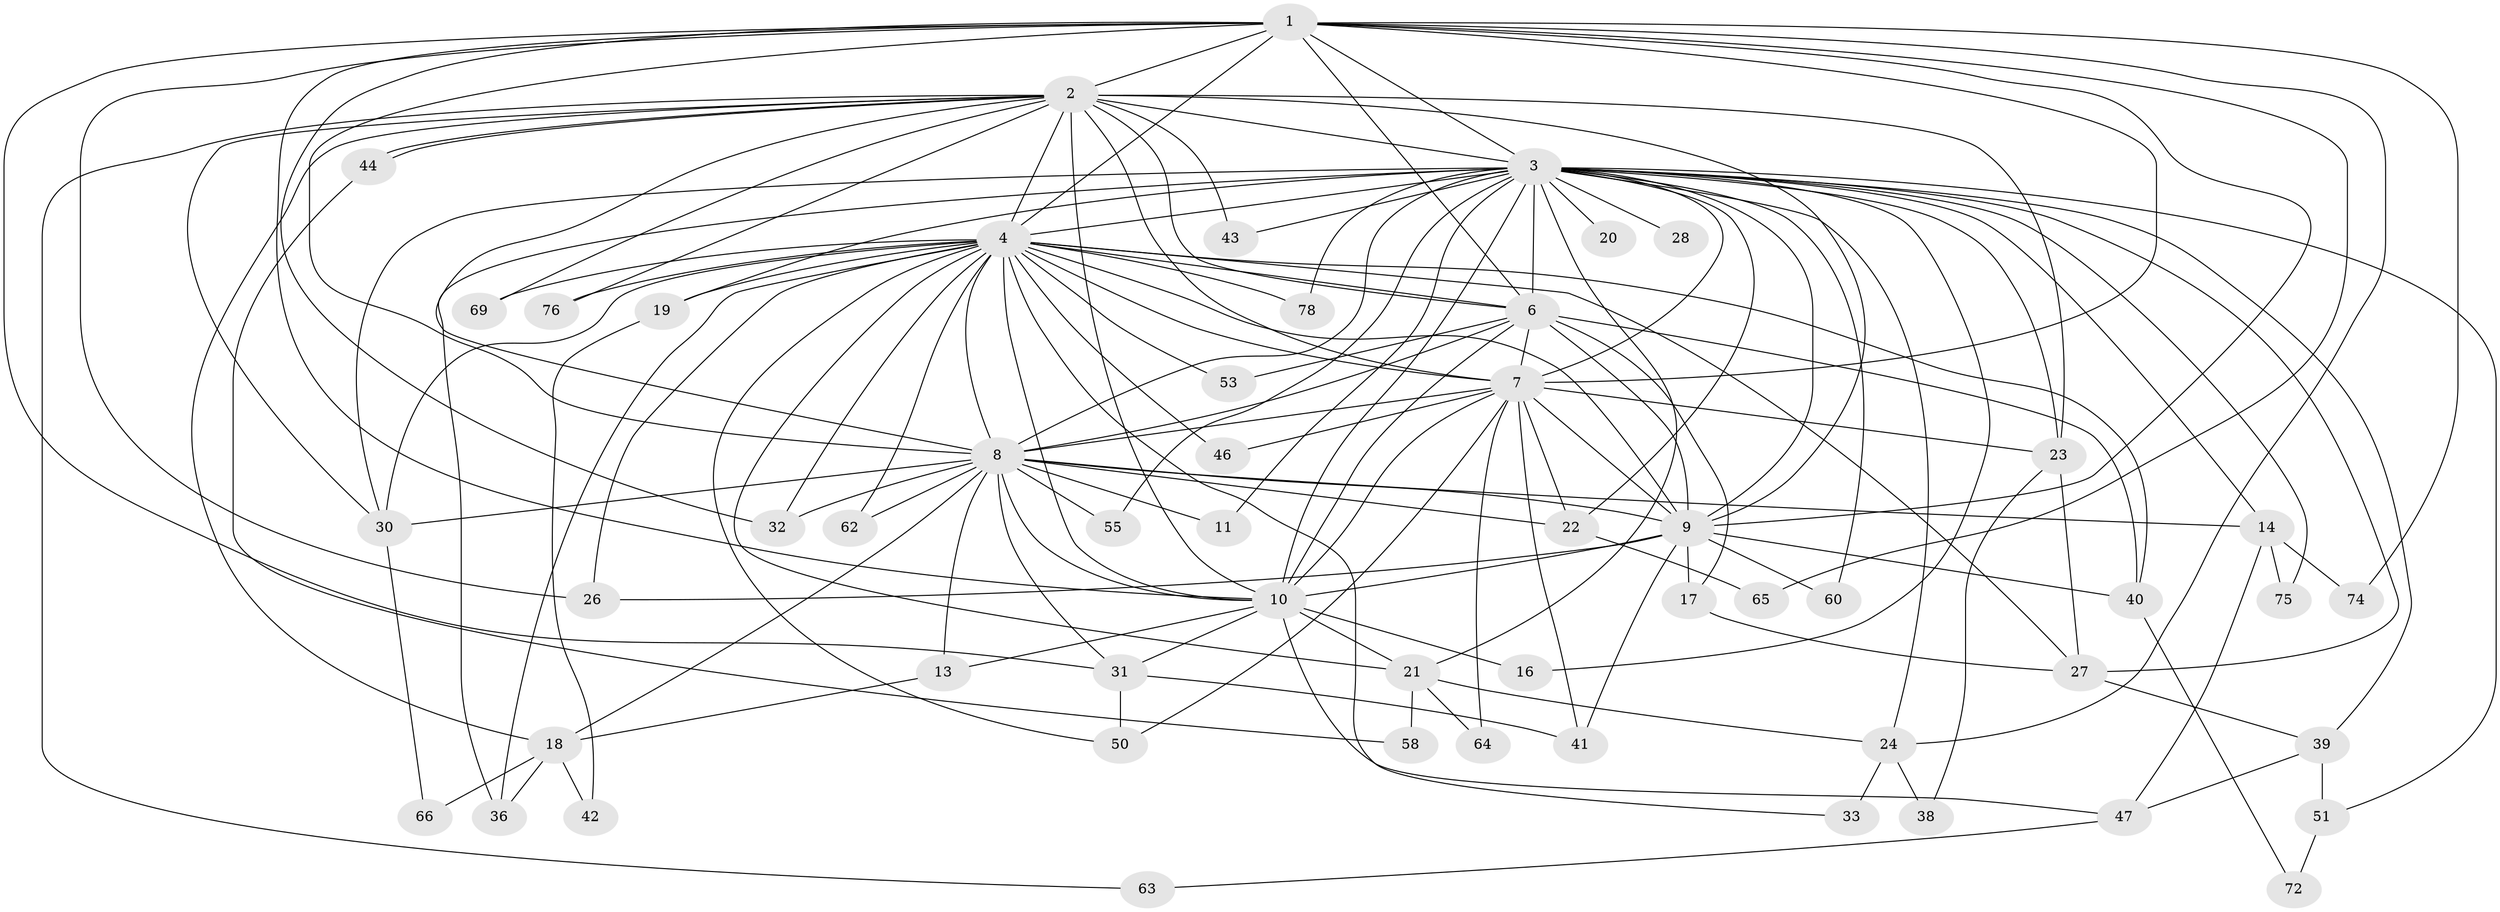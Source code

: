 // original degree distribution, {17: 0.0379746835443038, 21: 0.02531645569620253, 25: 0.012658227848101266, 12: 0.012658227848101266, 16: 0.012658227848101266, 19: 0.012658227848101266, 15: 0.012658227848101266, 2: 0.5443037974683544, 3: 0.16455696202531644, 5: 0.08860759493670886, 6: 0.012658227848101266, 4: 0.06329113924050633}
// Generated by graph-tools (version 1.1) at 2025/11/02/27/25 16:11:08]
// undirected, 55 vertices, 143 edges
graph export_dot {
graph [start="1"]
  node [color=gray90,style=filled];
  1 [super="+56"];
  2 [super="+57"];
  3 [super="+5"];
  4 [super="+12"];
  6 [super="+48"];
  7 [super="+52"];
  8 [super="+34"];
  9 [super="+15"];
  10 [super="+59"];
  11;
  13;
  14;
  16;
  17;
  18 [super="+73"];
  19 [super="+70"];
  20;
  21 [super="+25"];
  22 [super="+29"];
  23 [super="+79"];
  24 [super="+37"];
  26 [super="+35"];
  27 [super="+67"];
  28;
  30 [super="+61"];
  31 [super="+49"];
  32 [super="+45"];
  33;
  36 [super="+77"];
  38;
  39;
  40;
  41 [super="+71"];
  42;
  43;
  44;
  46;
  47 [super="+68"];
  50 [super="+54"];
  51;
  53;
  55;
  58;
  60;
  62;
  63;
  64;
  65;
  66;
  69;
  72;
  74;
  75;
  76;
  78;
  1 -- 2;
  1 -- 3 [weight=2];
  1 -- 4;
  1 -- 6;
  1 -- 7;
  1 -- 8;
  1 -- 9;
  1 -- 10;
  1 -- 24;
  1 -- 31;
  1 -- 32;
  1 -- 65;
  1 -- 74;
  1 -- 26;
  2 -- 3 [weight=2];
  2 -- 4;
  2 -- 6;
  2 -- 7;
  2 -- 8;
  2 -- 9;
  2 -- 10;
  2 -- 18;
  2 -- 30;
  2 -- 43;
  2 -- 44;
  2 -- 44;
  2 -- 63;
  2 -- 69;
  2 -- 76;
  2 -- 23;
  3 -- 4 [weight=2];
  3 -- 6 [weight=2];
  3 -- 7 [weight=3];
  3 -- 8 [weight=2];
  3 -- 9 [weight=2];
  3 -- 10 [weight=2];
  3 -- 14;
  3 -- 16;
  3 -- 19 [weight=2];
  3 -- 20 [weight=2];
  3 -- 23;
  3 -- 28 [weight=2];
  3 -- 39;
  3 -- 43;
  3 -- 51;
  3 -- 55;
  3 -- 11;
  3 -- 75;
  3 -- 78;
  3 -- 24;
  3 -- 27;
  3 -- 36;
  3 -- 60;
  3 -- 22;
  3 -- 30;
  3 -- 21;
  4 -- 6;
  4 -- 7;
  4 -- 8;
  4 -- 9;
  4 -- 10 [weight=2];
  4 -- 19;
  4 -- 21;
  4 -- 27;
  4 -- 30;
  4 -- 33;
  4 -- 36;
  4 -- 40;
  4 -- 46;
  4 -- 50;
  4 -- 53;
  4 -- 62;
  4 -- 69;
  4 -- 76;
  4 -- 78;
  4 -- 26;
  4 -- 32;
  6 -- 7;
  6 -- 8;
  6 -- 9;
  6 -- 10;
  6 -- 17;
  6 -- 53;
  6 -- 40;
  7 -- 8;
  7 -- 9;
  7 -- 10;
  7 -- 22;
  7 -- 23;
  7 -- 41;
  7 -- 46;
  7 -- 50;
  7 -- 64;
  8 -- 9;
  8 -- 10;
  8 -- 11;
  8 -- 13;
  8 -- 14;
  8 -- 18;
  8 -- 22;
  8 -- 31;
  8 -- 32;
  8 -- 55;
  8 -- 62;
  8 -- 30;
  9 -- 10 [weight=3];
  9 -- 17;
  9 -- 26;
  9 -- 40;
  9 -- 60;
  9 -- 41;
  10 -- 13;
  10 -- 16;
  10 -- 21;
  10 -- 31;
  10 -- 47;
  13 -- 18;
  14 -- 47;
  14 -- 74;
  14 -- 75;
  17 -- 27;
  18 -- 42;
  18 -- 66;
  18 -- 36;
  19 -- 42;
  21 -- 64;
  21 -- 24;
  21 -- 58;
  22 -- 65;
  23 -- 38;
  23 -- 27;
  24 -- 33;
  24 -- 38;
  27 -- 39;
  30 -- 66;
  31 -- 41;
  31 -- 50;
  39 -- 47;
  39 -- 51;
  40 -- 72;
  44 -- 58;
  47 -- 63;
  51 -- 72;
}
